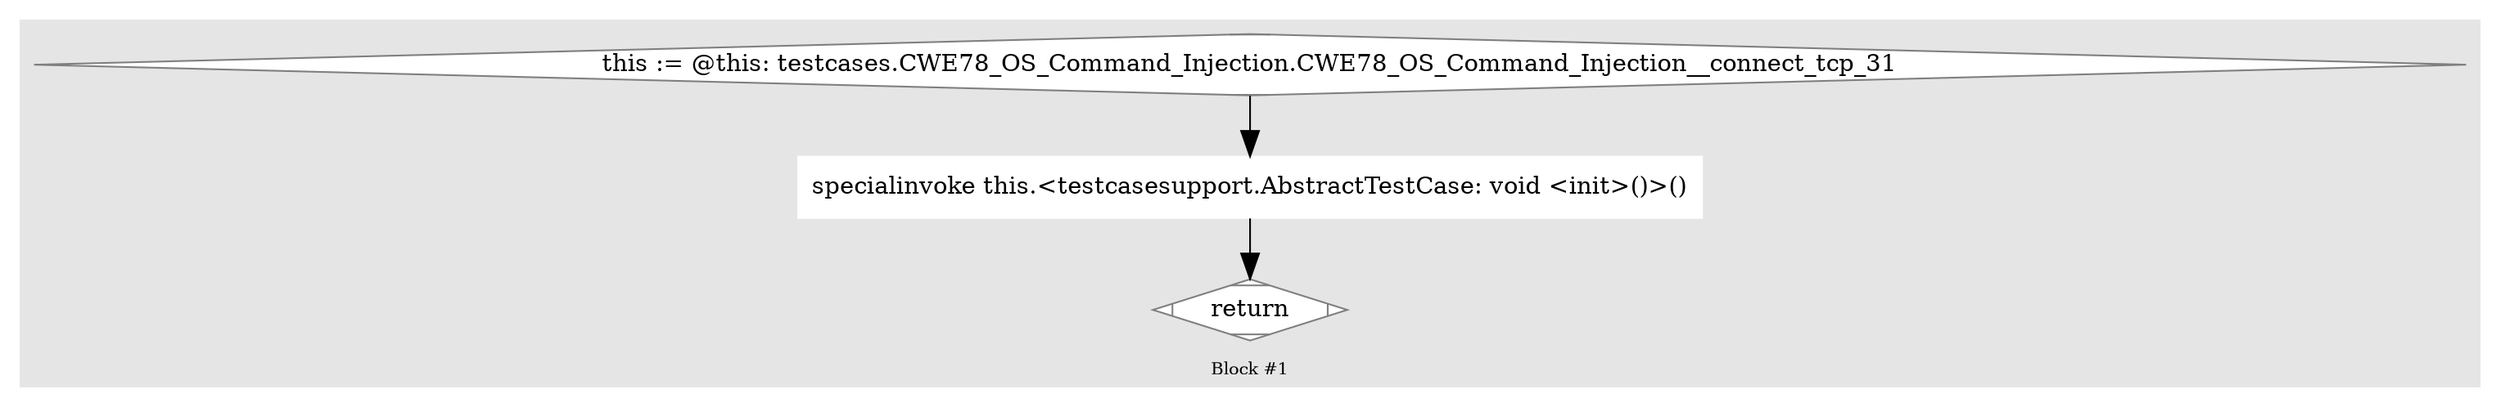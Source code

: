 digraph G {
	compound=true
	labelloc=b
	style=filled
	color=gray90
	node [shape=box,style=filled,color=white]
	edge [fontsize=10,arrowsize=1.5,fontcolor=grey40]
	fontsize=10

//  lines [30: 30] 
	subgraph cluster_306115458 { 
		label = "Block #1"
		257608164[label="this := @this: testcases.CWE78_OS_Command_Injection.CWE78_OS_Command_Injection__connect_tcp_31",shape=Mdiamond,color=grey50,fillcolor=white]
		230643635[label="specialinvoke this.&lt;testcasesupport.AbstractTestCase: void &lt;init&gt;()&gt;()"]
		1636182655[label="return",shape=Mdiamond,color=grey50,fillcolor=white]

		257608164 -> 230643635 -> 1636182655
	}

}